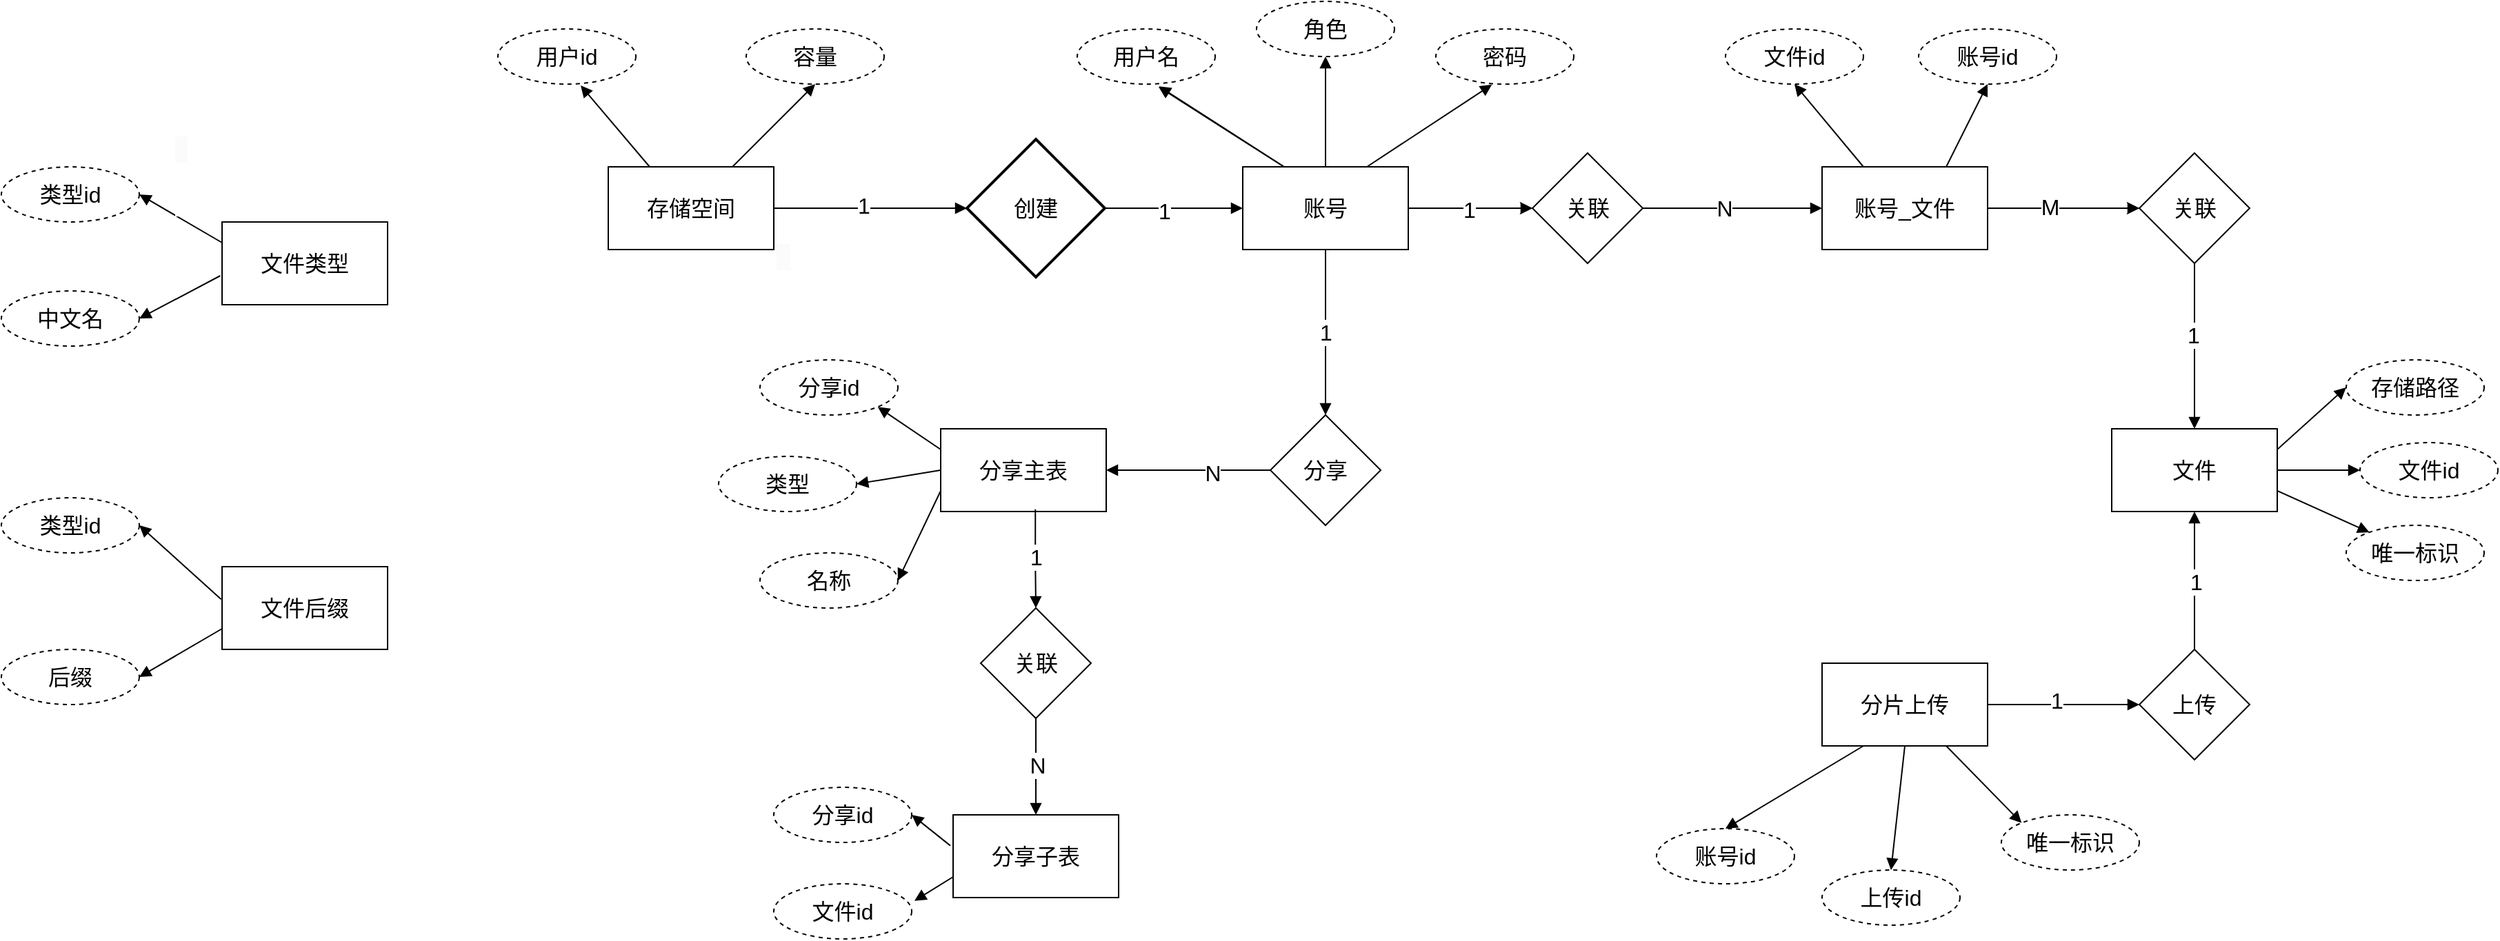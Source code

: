 <mxfile version="26.1.3">
  <diagram name="第 1 页" id="PduAg0AREe6uGQokyNW8">
    <mxGraphModel dx="1889" dy="630" grid="1" gridSize="10" guides="1" tooltips="1" connect="1" arrows="1" fold="1" page="1" pageScale="1" pageWidth="827" pageHeight="1169" math="0" shadow="0">
      <root>
        <mxCell id="0" />
        <mxCell id="1" parent="0" />
        <mxCell id="JB8tI0yH94NH3VG3KQCO-1" value="文件类型" style="rounded=0;whiteSpace=wrap;html=1;fontSize=16;" parent="1" vertex="1">
          <mxGeometry x="140" y="290" width="120" height="60" as="geometry" />
        </mxCell>
        <mxCell id="JB8tI0yH94NH3VG3KQCO-2" value="类型id" style="ellipse;whiteSpace=wrap;html=1;align=center;dashed=1;fontSize=16;" parent="1" vertex="1">
          <mxGeometry x="-20" y="250" width="100" height="40" as="geometry" />
        </mxCell>
        <mxCell id="JB8tI0yH94NH3VG3KQCO-3" value="中文名" style="ellipse;whiteSpace=wrap;html=1;align=center;dashed=1;fontSize=16;" parent="1" vertex="1">
          <mxGeometry x="-20" y="340" width="100" height="40" as="geometry" />
        </mxCell>
        <mxCell id="JB8tI0yH94NH3VG3KQCO-6" value="&#xa;&lt;span style=&quot;color: rgba(0, 0, 0, 0); font-family: monospace; font-style: normal; font-variant-ligatures: normal; font-variant-caps: normal; font-weight: 400; letter-spacing: normal; orphans: 2; text-align: start; text-indent: 0px; text-transform: none; widows: 2; word-spacing: 0px; -webkit-text-stroke-width: 0px; white-space: nowrap; background-color: rgb(251, 251, 251); text-decoration-thickness: initial; text-decoration-style: initial; text-decoration-color: initial; float: none; display: inline !important;&quot;&gt;&amp;nbsp;&lt;/span&gt;&#xa;&#xa;" style="html=1;verticalAlign=bottom;endArrow=block;curved=0;rounded=0;entryX=1;entryY=0.5;entryDx=0;entryDy=0;exitX=0;exitY=0.25;exitDx=0;exitDy=0;fontSize=16;" parent="1" source="JB8tI0yH94NH3VG3KQCO-1" target="JB8tI0yH94NH3VG3KQCO-2" edge="1">
          <mxGeometry width="80" relative="1" as="geometry">
            <mxPoint x="130" y="260" as="sourcePoint" />
            <mxPoint x="210" y="260" as="targetPoint" />
          </mxGeometry>
        </mxCell>
        <mxCell id="JB8tI0yH94NH3VG3KQCO-7" value="" style="html=1;verticalAlign=bottom;endArrow=block;curved=0;rounded=0;exitX=-0.011;exitY=0.65;exitDx=0;exitDy=0;exitPerimeter=0;entryX=1;entryY=0.5;entryDx=0;entryDy=0;fontSize=16;" parent="1" source="JB8tI0yH94NH3VG3KQCO-1" target="JB8tI0yH94NH3VG3KQCO-3" edge="1">
          <mxGeometry width="80" relative="1" as="geometry">
            <mxPoint x="110" y="400" as="sourcePoint" />
            <mxPoint x="190" y="400" as="targetPoint" />
          </mxGeometry>
        </mxCell>
        <mxCell id="JB8tI0yH94NH3VG3KQCO-9" value="文件后缀" style="rounded=0;whiteSpace=wrap;html=1;fontSize=16;" parent="1" vertex="1">
          <mxGeometry x="140" y="540" width="120" height="60" as="geometry" />
        </mxCell>
        <mxCell id="JB8tI0yH94NH3VG3KQCO-10" value="类型id" style="ellipse;whiteSpace=wrap;html=1;align=center;dashed=1;fontSize=16;" parent="1" vertex="1">
          <mxGeometry x="-20" y="490" width="100" height="40" as="geometry" />
        </mxCell>
        <mxCell id="JB8tI0yH94NH3VG3KQCO-11" value="后缀" style="ellipse;whiteSpace=wrap;html=1;align=center;dashed=1;fontSize=16;" parent="1" vertex="1">
          <mxGeometry x="-20" y="600" width="100" height="40" as="geometry" />
        </mxCell>
        <mxCell id="JB8tI0yH94NH3VG3KQCO-12" value="" style="html=1;verticalAlign=bottom;endArrow=block;curved=0;rounded=0;entryX=1;entryY=0.5;entryDx=0;entryDy=0;exitX=-0.006;exitY=0.394;exitDx=0;exitDy=0;exitPerimeter=0;fontSize=16;" parent="1" source="JB8tI0yH94NH3VG3KQCO-9" target="JB8tI0yH94NH3VG3KQCO-10" edge="1">
          <mxGeometry width="80" relative="1" as="geometry">
            <mxPoint x="140" y="500" as="sourcePoint" />
            <mxPoint x="220" y="500" as="targetPoint" />
          </mxGeometry>
        </mxCell>
        <mxCell id="JB8tI0yH94NH3VG3KQCO-13" value="" style="html=1;verticalAlign=bottom;endArrow=block;curved=0;rounded=0;entryX=1;entryY=0.5;entryDx=0;entryDy=0;exitX=0;exitY=0.75;exitDx=0;exitDy=0;fontSize=16;" parent="1" source="JB8tI0yH94NH3VG3KQCO-9" target="JB8tI0yH94NH3VG3KQCO-11" edge="1">
          <mxGeometry x="0.008" width="80" relative="1" as="geometry">
            <mxPoint x="120" y="640" as="sourcePoint" />
            <mxPoint x="200" y="640" as="targetPoint" />
            <mxPoint as="offset" />
          </mxGeometry>
        </mxCell>
        <mxCell id="JB8tI0yH94NH3VG3KQCO-14" value="存储空间" style="rounded=0;whiteSpace=wrap;html=1;fontSize=16;" parent="1" vertex="1">
          <mxGeometry x="420" y="250" width="120" height="60" as="geometry" />
        </mxCell>
        <mxCell id="JB8tI0yH94NH3VG3KQCO-15" value="用户id" style="ellipse;whiteSpace=wrap;html=1;align=center;dashed=1;fontSize=16;" parent="1" vertex="1">
          <mxGeometry x="340" y="150" width="100" height="40" as="geometry" />
        </mxCell>
        <mxCell id="JB8tI0yH94NH3VG3KQCO-16" value="容量" style="ellipse;whiteSpace=wrap;html=1;align=center;dashed=1;fontSize=16;" parent="1" vertex="1">
          <mxGeometry x="520" y="150" width="100" height="40" as="geometry" />
        </mxCell>
        <mxCell id="JB8tI0yH94NH3VG3KQCO-17" value="" style="html=1;verticalAlign=bottom;endArrow=block;curved=0;rounded=0;entryX=0.6;entryY=1.025;entryDx=0;entryDy=0;entryPerimeter=0;exitX=0.25;exitY=0;exitDx=0;exitDy=0;fontSize=16;" parent="1" source="JB8tI0yH94NH3VG3KQCO-14" target="JB8tI0yH94NH3VG3KQCO-15" edge="1">
          <mxGeometry x="0.009" width="80" relative="1" as="geometry">
            <mxPoint x="330" y="240" as="sourcePoint" />
            <mxPoint x="410" y="240" as="targetPoint" />
            <mxPoint as="offset" />
          </mxGeometry>
        </mxCell>
        <mxCell id="JB8tI0yH94NH3VG3KQCO-18" value="" style="html=1;verticalAlign=bottom;endArrow=block;curved=0;rounded=0;entryX=0.5;entryY=1;entryDx=0;entryDy=0;exitX=0.75;exitY=0;exitDx=0;exitDy=0;fontSize=16;" parent="1" source="JB8tI0yH94NH3VG3KQCO-14" target="JB8tI0yH94NH3VG3KQCO-16" edge="1">
          <mxGeometry width="80" relative="1" as="geometry">
            <mxPoint x="520" y="220" as="sourcePoint" />
            <mxPoint x="600" y="220" as="targetPoint" />
          </mxGeometry>
        </mxCell>
        <mxCell id="JB8tI0yH94NH3VG3KQCO-19" value="创建" style="strokeWidth=2;html=1;shape=mxgraph.flowchart.decision;whiteSpace=wrap;fontSize=16;" parent="1" vertex="1">
          <mxGeometry x="680" y="230" width="100" height="100" as="geometry" />
        </mxCell>
        <mxCell id="JB8tI0yH94NH3VG3KQCO-20" value="&#xa;&lt;span style=&quot;color: rgba(0, 0, 0, 0); font-family: monospace; font-style: normal; font-variant-ligatures: normal; font-variant-caps: normal; font-weight: 400; letter-spacing: normal; orphans: 2; text-align: start; text-indent: 0px; text-transform: none; widows: 2; word-spacing: 0px; -webkit-text-stroke-width: 0px; white-space: nowrap; background-color: rgb(251, 251, 251); text-decoration-thickness: initial; text-decoration-style: initial; text-decoration-color: initial; float: none; display: inline !important;&quot;&gt;&amp;nbsp;&lt;/span&gt;&#xa;&#xa;" style="endArrow=block;endFill=1;html=1;edgeStyle=orthogonalEdgeStyle;align=left;verticalAlign=top;rounded=0;exitX=1;exitY=0.5;exitDx=0;exitDy=0;fontSize=16;" parent="1" source="JB8tI0yH94NH3VG3KQCO-14" target="JB8tI0yH94NH3VG3KQCO-19" edge="1">
          <mxGeometry x="-1" relative="1" as="geometry">
            <mxPoint x="560" y="240" as="sourcePoint" />
            <mxPoint x="720" y="240" as="targetPoint" />
          </mxGeometry>
        </mxCell>
        <mxCell id="JB8tI0yH94NH3VG3KQCO-43" value="1" style="edgeLabel;html=1;align=center;verticalAlign=middle;resizable=0;points=[];fontSize=16;" parent="JB8tI0yH94NH3VG3KQCO-20" vertex="1" connectable="0">
          <mxGeometry x="-0.071" y="2" relative="1" as="geometry">
            <mxPoint as="offset" />
          </mxGeometry>
        </mxCell>
        <mxCell id="JB8tI0yH94NH3VG3KQCO-41" value="" style="edgeStyle=orthogonalEdgeStyle;rounded=0;orthogonalLoop=1;jettySize=auto;html=1;fontSize=16;" parent="1" source="JB8tI0yH94NH3VG3KQCO-22" target="JB8tI0yH94NH3VG3KQCO-28" edge="1">
          <mxGeometry relative="1" as="geometry" />
        </mxCell>
        <mxCell id="JB8tI0yH94NH3VG3KQCO-22" value="账号" style="rounded=0;whiteSpace=wrap;html=1;fontSize=16;" parent="1" vertex="1">
          <mxGeometry x="880" y="250" width="120" height="60" as="geometry" />
        </mxCell>
        <mxCell id="JB8tI0yH94NH3VG3KQCO-26" value="" style="endArrow=block;endFill=1;html=1;edgeStyle=orthogonalEdgeStyle;align=left;verticalAlign=top;rounded=0;exitX=1;exitY=0.5;exitDx=0;exitDy=0;exitPerimeter=0;fontSize=16;" parent="1" source="JB8tI0yH94NH3VG3KQCO-19" target="JB8tI0yH94NH3VG3KQCO-22" edge="1">
          <mxGeometry x="-1" relative="1" as="geometry">
            <mxPoint x="760" y="380" as="sourcePoint" />
            <mxPoint x="890" y="280" as="targetPoint" />
            <Array as="points" />
          </mxGeometry>
        </mxCell>
        <mxCell id="JB8tI0yH94NH3VG3KQCO-45" value="1" style="edgeLabel;html=1;align=center;verticalAlign=middle;resizable=0;points=[];fontSize=16;" parent="JB8tI0yH94NH3VG3KQCO-26" vertex="1" connectable="0">
          <mxGeometry x="-0.14" y="-2" relative="1" as="geometry">
            <mxPoint as="offset" />
          </mxGeometry>
        </mxCell>
        <mxCell id="JB8tI0yH94NH3VG3KQCO-28" value="关联" style="rhombus;whiteSpace=wrap;html=1;fontSize=16;" parent="1" vertex="1">
          <mxGeometry x="1090" y="240" width="80" height="80" as="geometry" />
        </mxCell>
        <mxCell id="JB8tI0yH94NH3VG3KQCO-30" value="" style="endArrow=block;endFill=1;html=1;edgeStyle=orthogonalEdgeStyle;align=left;verticalAlign=top;rounded=0;exitX=1;exitY=0.5;exitDx=0;exitDy=0;fontSize=16;" parent="1" source="JB8tI0yH94NH3VG3KQCO-22" target="JB8tI0yH94NH3VG3KQCO-28" edge="1">
          <mxGeometry x="-1" relative="1" as="geometry">
            <mxPoint x="1060" y="450" as="sourcePoint" />
            <mxPoint x="1220" y="450" as="targetPoint" />
          </mxGeometry>
        </mxCell>
        <mxCell id="JB8tI0yH94NH3VG3KQCO-46" value="1" style="edgeLabel;html=1;align=center;verticalAlign=middle;resizable=0;points=[];fontSize=16;" parent="JB8tI0yH94NH3VG3KQCO-30" vertex="1" connectable="0">
          <mxGeometry x="-0.022" y="-1" relative="1" as="geometry">
            <mxPoint as="offset" />
          </mxGeometry>
        </mxCell>
        <mxCell id="JB8tI0yH94NH3VG3KQCO-32" value="" style="endArrow=block;endFill=1;html=1;edgeStyle=orthogonalEdgeStyle;align=left;verticalAlign=top;rounded=0;entryX=0;entryY=0.5;entryDx=0;entryDy=0;fontSize=16;" parent="1" source="JB8tI0yH94NH3VG3KQCO-28" target="JB8tI0yH94NH3VG3KQCO-34" edge="1">
          <mxGeometry x="-1" relative="1" as="geometry">
            <mxPoint x="1260" y="280" as="sourcePoint" />
            <mxPoint x="1290" y="280" as="targetPoint" />
            <mxPoint as="offset" />
          </mxGeometry>
        </mxCell>
        <mxCell id="JB8tI0yH94NH3VG3KQCO-47" value="N" style="edgeLabel;html=1;align=center;verticalAlign=middle;resizable=0;points=[];fontSize=16;" parent="JB8tI0yH94NH3VG3KQCO-32" vertex="1" connectable="0">
          <mxGeometry x="-0.103" relative="1" as="geometry">
            <mxPoint as="offset" />
          </mxGeometry>
        </mxCell>
        <mxCell id="JB8tI0yH94NH3VG3KQCO-42" value="" style="edgeStyle=orthogonalEdgeStyle;rounded=0;orthogonalLoop=1;jettySize=auto;html=1;fontSize=16;" parent="1" source="JB8tI0yH94NH3VG3KQCO-34" target="JB8tI0yH94NH3VG3KQCO-35" edge="1">
          <mxGeometry relative="1" as="geometry" />
        </mxCell>
        <mxCell id="JB8tI0yH94NH3VG3KQCO-34" value="账号_文件" style="rounded=0;whiteSpace=wrap;html=1;fontSize=16;" parent="1" vertex="1">
          <mxGeometry x="1300" y="250" width="120" height="60" as="geometry" />
        </mxCell>
        <mxCell id="JB8tI0yH94NH3VG3KQCO-35" value="关联" style="rhombus;whiteSpace=wrap;html=1;fontSize=16;" parent="1" vertex="1">
          <mxGeometry x="1530" y="240" width="80" height="80" as="geometry" />
        </mxCell>
        <mxCell id="JB8tI0yH94NH3VG3KQCO-36" value="" style="endArrow=block;endFill=1;html=1;edgeStyle=orthogonalEdgeStyle;align=left;verticalAlign=top;rounded=0;exitX=1;exitY=0.5;exitDx=0;exitDy=0;fontSize=16;" parent="1" source="JB8tI0yH94NH3VG3KQCO-34" target="JB8tI0yH94NH3VG3KQCO-35" edge="1">
          <mxGeometry x="-1" relative="1" as="geometry">
            <mxPoint x="1390" y="450" as="sourcePoint" />
            <mxPoint x="1550" y="450" as="targetPoint" />
            <mxPoint as="offset" />
          </mxGeometry>
        </mxCell>
        <mxCell id="JB8tI0yH94NH3VG3KQCO-48" value="M" style="edgeLabel;html=1;align=center;verticalAlign=middle;resizable=0;points=[];fontSize=16;" parent="JB8tI0yH94NH3VG3KQCO-36" vertex="1" connectable="0">
          <mxGeometry x="-0.194" y="1" relative="1" as="geometry">
            <mxPoint as="offset" />
          </mxGeometry>
        </mxCell>
        <mxCell id="JB8tI0yH94NH3VG3KQCO-38" value="文件" style="rounded=0;whiteSpace=wrap;html=1;fontSize=16;" parent="1" vertex="1">
          <mxGeometry x="1510" y="440" width="120" height="60" as="geometry" />
        </mxCell>
        <mxCell id="JB8tI0yH94NH3VG3KQCO-39" value="" style="endArrow=block;endFill=1;html=1;edgeStyle=orthogonalEdgeStyle;align=left;verticalAlign=top;rounded=0;entryX=0.5;entryY=0;entryDx=0;entryDy=0;fontSize=16;" parent="1" source="JB8tI0yH94NH3VG3KQCO-35" target="JB8tI0yH94NH3VG3KQCO-38" edge="1">
          <mxGeometry x="-1" relative="1" as="geometry">
            <mxPoint x="1340" y="390" as="sourcePoint" />
            <mxPoint x="1500" y="390" as="targetPoint" />
          </mxGeometry>
        </mxCell>
        <mxCell id="JB8tI0yH94NH3VG3KQCO-49" value="1" style="edgeLabel;html=1;align=center;verticalAlign=middle;resizable=0;points=[];fontSize=16;" parent="JB8tI0yH94NH3VG3KQCO-39" vertex="1" connectable="0">
          <mxGeometry x="-0.133" y="-1" relative="1" as="geometry">
            <mxPoint as="offset" />
          </mxGeometry>
        </mxCell>
        <mxCell id="JB8tI0yH94NH3VG3KQCO-50" value="上传" style="rhombus;whiteSpace=wrap;html=1;fontSize=16;" parent="1" vertex="1">
          <mxGeometry x="1530" y="600" width="80" height="80" as="geometry" />
        </mxCell>
        <mxCell id="JB8tI0yH94NH3VG3KQCO-51" value="" style="endArrow=block;endFill=1;html=1;edgeStyle=orthogonalEdgeStyle;align=left;verticalAlign=top;rounded=0;entryX=0.5;entryY=1;entryDx=0;entryDy=0;fontSize=16;" parent="1" source="JB8tI0yH94NH3VG3KQCO-50" target="JB8tI0yH94NH3VG3KQCO-38" edge="1">
          <mxGeometry x="-1" relative="1" as="geometry">
            <mxPoint x="1420" y="550" as="sourcePoint" />
            <mxPoint x="1580" y="550" as="targetPoint" />
          </mxGeometry>
        </mxCell>
        <mxCell id="JB8tI0yH94NH3VG3KQCO-53" value="1" style="edgeLabel;html=1;align=center;verticalAlign=middle;resizable=0;points=[];fontSize=16;" parent="JB8tI0yH94NH3VG3KQCO-51" vertex="1" connectable="0">
          <mxGeometry x="-0.02" y="-1" relative="1" as="geometry">
            <mxPoint as="offset" />
          </mxGeometry>
        </mxCell>
        <mxCell id="JB8tI0yH94NH3VG3KQCO-54" value="分片上传" style="rounded=0;whiteSpace=wrap;html=1;fontSize=16;" parent="1" vertex="1">
          <mxGeometry x="1300" y="610" width="120" height="60" as="geometry" />
        </mxCell>
        <mxCell id="JB8tI0yH94NH3VG3KQCO-55" value="" style="endArrow=block;endFill=1;html=1;edgeStyle=orthogonalEdgeStyle;align=left;verticalAlign=top;rounded=0;exitX=1;exitY=0.5;exitDx=0;exitDy=0;entryX=0;entryY=0.5;entryDx=0;entryDy=0;fontSize=16;" parent="1" source="JB8tI0yH94NH3VG3KQCO-54" target="JB8tI0yH94NH3VG3KQCO-50" edge="1">
          <mxGeometry x="-1" relative="1" as="geometry">
            <mxPoint x="1440" y="640" as="sourcePoint" />
            <mxPoint x="1600" y="640" as="targetPoint" />
          </mxGeometry>
        </mxCell>
        <mxCell id="JB8tI0yH94NH3VG3KQCO-57" value="1" style="edgeLabel;html=1;align=center;verticalAlign=middle;resizable=0;points=[];fontSize=16;" parent="JB8tI0yH94NH3VG3KQCO-55" vertex="1" connectable="0">
          <mxGeometry x="-0.103" y="3" relative="1" as="geometry">
            <mxPoint as="offset" />
          </mxGeometry>
        </mxCell>
        <mxCell id="JB8tI0yH94NH3VG3KQCO-58" value="分享" style="rhombus;whiteSpace=wrap;html=1;fontSize=16;" parent="1" vertex="1">
          <mxGeometry x="900" y="430" width="80" height="80" as="geometry" />
        </mxCell>
        <mxCell id="JB8tI0yH94NH3VG3KQCO-59" value="" style="endArrow=block;endFill=1;html=1;edgeStyle=orthogonalEdgeStyle;align=left;verticalAlign=top;rounded=0;exitX=0.5;exitY=1;exitDx=0;exitDy=0;fontSize=16;" parent="1" source="JB8tI0yH94NH3VG3KQCO-22" target="JB8tI0yH94NH3VG3KQCO-58" edge="1">
          <mxGeometry x="-1" relative="1" as="geometry">
            <mxPoint x="740" y="410" as="sourcePoint" />
            <mxPoint x="900" y="410" as="targetPoint" />
            <Array as="points">
              <mxPoint x="940" y="370" />
              <mxPoint x="940" y="370" />
            </Array>
          </mxGeometry>
        </mxCell>
        <mxCell id="JB8tI0yH94NH3VG3KQCO-61" value="1" style="edgeLabel;html=1;align=center;verticalAlign=middle;resizable=0;points=[];fontSize=16;" parent="JB8tI0yH94NH3VG3KQCO-59" vertex="1" connectable="0">
          <mxGeometry y="6" relative="1" as="geometry">
            <mxPoint x="-6" as="offset" />
          </mxGeometry>
        </mxCell>
        <mxCell id="JB8tI0yH94NH3VG3KQCO-62" value="分享主表" style="rounded=0;whiteSpace=wrap;html=1;fontSize=16;" parent="1" vertex="1">
          <mxGeometry x="661" y="440" width="120" height="60" as="geometry" />
        </mxCell>
        <mxCell id="JB8tI0yH94NH3VG3KQCO-63" value="" style="endArrow=block;endFill=1;html=1;edgeStyle=orthogonalEdgeStyle;align=left;verticalAlign=top;rounded=0;entryX=1;entryY=0.5;entryDx=0;entryDy=0;fontSize=16;" parent="1" source="JB8tI0yH94NH3VG3KQCO-58" target="JB8tI0yH94NH3VG3KQCO-62" edge="1">
          <mxGeometry x="-1" relative="1" as="geometry">
            <mxPoint x="740" y="600" as="sourcePoint" />
            <mxPoint x="900" y="600" as="targetPoint" />
          </mxGeometry>
        </mxCell>
        <mxCell id="JB8tI0yH94NH3VG3KQCO-65" value="N" style="edgeLabel;html=1;align=center;verticalAlign=middle;resizable=0;points=[];fontSize=16;" parent="JB8tI0yH94NH3VG3KQCO-63" vertex="1" connectable="0">
          <mxGeometry x="-0.291" y="2" relative="1" as="geometry">
            <mxPoint as="offset" />
          </mxGeometry>
        </mxCell>
        <mxCell id="JB8tI0yH94NH3VG3KQCO-66" value="分享子表" style="rounded=0;whiteSpace=wrap;html=1;fontSize=16;" parent="1" vertex="1">
          <mxGeometry x="670" y="720" width="120" height="60" as="geometry" />
        </mxCell>
        <mxCell id="JB8tI0yH94NH3VG3KQCO-67" value="关联" style="rhombus;whiteSpace=wrap;html=1;fontSize=16;" parent="1" vertex="1">
          <mxGeometry x="690" y="570" width="80" height="80" as="geometry" />
        </mxCell>
        <mxCell id="JB8tI0yH94NH3VG3KQCO-68" value="" style="endArrow=block;endFill=1;html=1;edgeStyle=orthogonalEdgeStyle;align=left;verticalAlign=top;rounded=0;exitX=0.572;exitY=0.972;exitDx=0;exitDy=0;exitPerimeter=0;entryX=0.5;entryY=0;entryDx=0;entryDy=0;fontSize=16;" parent="1" source="JB8tI0yH94NH3VG3KQCO-62" target="JB8tI0yH94NH3VG3KQCO-67" edge="1">
          <mxGeometry x="-1" relative="1" as="geometry">
            <mxPoint x="540" y="550" as="sourcePoint" />
            <mxPoint x="700" y="550" as="targetPoint" />
          </mxGeometry>
        </mxCell>
        <mxCell id="JB8tI0yH94NH3VG3KQCO-70" value="1" style="edgeLabel;html=1;align=center;verticalAlign=middle;resizable=0;points=[];fontSize=16;" parent="JB8tI0yH94NH3VG3KQCO-68" vertex="1" connectable="0">
          <mxGeometry x="-0.038" relative="1" as="geometry">
            <mxPoint as="offset" />
          </mxGeometry>
        </mxCell>
        <mxCell id="JB8tI0yH94NH3VG3KQCO-71" value="" style="endArrow=block;endFill=1;html=1;edgeStyle=orthogonalEdgeStyle;align=left;verticalAlign=top;rounded=0;exitX=0.5;exitY=1;exitDx=0;exitDy=0;entryX=0.5;entryY=0;entryDx=0;entryDy=0;fontSize=16;" parent="1" source="JB8tI0yH94NH3VG3KQCO-67" target="JB8tI0yH94NH3VG3KQCO-66" edge="1">
          <mxGeometry x="-1" relative="1" as="geometry">
            <mxPoint x="840" y="670" as="sourcePoint" />
            <mxPoint x="1000" y="670" as="targetPoint" />
            <mxPoint as="offset" />
          </mxGeometry>
        </mxCell>
        <mxCell id="JB8tI0yH94NH3VG3KQCO-74" value="N" style="edgeLabel;html=1;align=center;verticalAlign=middle;resizable=0;points=[];fontSize=16;" parent="JB8tI0yH94NH3VG3KQCO-71" vertex="1" connectable="0">
          <mxGeometry x="-0.029" y="1" relative="1" as="geometry">
            <mxPoint as="offset" />
          </mxGeometry>
        </mxCell>
        <mxCell id="JB8tI0yH94NH3VG3KQCO-75" value="用户名" style="ellipse;whiteSpace=wrap;html=1;align=center;dashed=1;fontSize=16;" parent="1" vertex="1">
          <mxGeometry x="760" y="150" width="100" height="40" as="geometry" />
        </mxCell>
        <mxCell id="JB8tI0yH94NH3VG3KQCO-76" value="角色" style="ellipse;whiteSpace=wrap;html=1;align=center;dashed=1;fontSize=16;" parent="1" vertex="1">
          <mxGeometry x="890" y="130" width="100" height="40" as="geometry" />
        </mxCell>
        <mxCell id="JB8tI0yH94NH3VG3KQCO-77" value="密码" style="ellipse;whiteSpace=wrap;html=1;align=center;dashed=1;fontSize=16;" parent="1" vertex="1">
          <mxGeometry x="1020" y="150" width="100" height="40" as="geometry" />
        </mxCell>
        <mxCell id="JB8tI0yH94NH3VG3KQCO-78" value="" style="html=1;verticalAlign=bottom;endArrow=block;curved=0;rounded=0;entryX=0.593;entryY=1.042;entryDx=0;entryDy=0;entryPerimeter=0;exitX=0.25;exitY=0;exitDx=0;exitDy=0;fontSize=16;" parent="1" source="JB8tI0yH94NH3VG3KQCO-22" target="JB8tI0yH94NH3VG3KQCO-75" edge="1">
          <mxGeometry width="80" relative="1" as="geometry">
            <mxPoint x="850" y="220" as="sourcePoint" />
            <mxPoint x="930" y="220" as="targetPoint" />
          </mxGeometry>
        </mxCell>
        <mxCell id="JB8tI0yH94NH3VG3KQCO-79" value="" style="html=1;verticalAlign=bottom;endArrow=block;curved=0;rounded=0;entryX=0.593;entryY=1.042;entryDx=0;entryDy=0;entryPerimeter=0;exitX=0.25;exitY=0;exitDx=0;exitDy=0;fontSize=16;" parent="1" edge="1">
          <mxGeometry width="80" relative="1" as="geometry">
            <mxPoint x="910" y="250" as="sourcePoint" />
            <mxPoint x="819" y="192" as="targetPoint" />
          </mxGeometry>
        </mxCell>
        <mxCell id="JB8tI0yH94NH3VG3KQCO-80" value="" style="html=1;verticalAlign=bottom;endArrow=block;curved=0;rounded=0;entryX=0.5;entryY=1;entryDx=0;entryDy=0;exitX=0.5;exitY=0;exitDx=0;exitDy=0;fontSize=16;" parent="1" source="JB8tI0yH94NH3VG3KQCO-22" target="JB8tI0yH94NH3VG3KQCO-76" edge="1">
          <mxGeometry width="80" relative="1" as="geometry">
            <mxPoint x="940" y="210" as="sourcePoint" />
            <mxPoint x="849" y="152" as="targetPoint" />
          </mxGeometry>
        </mxCell>
        <mxCell id="JB8tI0yH94NH3VG3KQCO-81" value="" style="html=1;verticalAlign=bottom;endArrow=block;curved=0;rounded=0;entryX=0.407;entryY=1.008;entryDx=0;entryDy=0;exitX=0.75;exitY=0;exitDx=0;exitDy=0;entryPerimeter=0;fontSize=16;" parent="1" source="JB8tI0yH94NH3VG3KQCO-22" target="JB8tI0yH94NH3VG3KQCO-77" edge="1">
          <mxGeometry width="80" relative="1" as="geometry">
            <mxPoint x="980" y="230" as="sourcePoint" />
            <mxPoint x="1020" y="120" as="targetPoint" />
          </mxGeometry>
        </mxCell>
        <mxCell id="1YwyQfuB1uYmzjiXLS0m-1" value="文件id" style="ellipse;whiteSpace=wrap;html=1;align=center;dashed=1;fontSize=16;" vertex="1" parent="1">
          <mxGeometry x="1230" y="150" width="100" height="40" as="geometry" />
        </mxCell>
        <mxCell id="1YwyQfuB1uYmzjiXLS0m-2" value="账号id" style="ellipse;whiteSpace=wrap;html=1;align=center;dashed=1;fontSize=16;" vertex="1" parent="1">
          <mxGeometry x="1370" y="150" width="100" height="40" as="geometry" />
        </mxCell>
        <mxCell id="1YwyQfuB1uYmzjiXLS0m-3" value="存储路径" style="ellipse;whiteSpace=wrap;html=1;align=center;dashed=1;fontSize=16;" vertex="1" parent="1">
          <mxGeometry x="1680" y="390" width="100" height="40" as="geometry" />
        </mxCell>
        <mxCell id="1YwyQfuB1uYmzjiXLS0m-4" value="文件id" style="ellipse;whiteSpace=wrap;html=1;align=center;dashed=1;fontSize=16;" vertex="1" parent="1">
          <mxGeometry x="1690" y="450" width="100" height="40" as="geometry" />
        </mxCell>
        <mxCell id="1YwyQfuB1uYmzjiXLS0m-5" value="唯一标识" style="ellipse;whiteSpace=wrap;html=1;align=center;dashed=1;fontSize=16;" vertex="1" parent="1">
          <mxGeometry x="1680" y="510" width="100" height="40" as="geometry" />
        </mxCell>
        <mxCell id="1YwyQfuB1uYmzjiXLS0m-6" value="账号id" style="ellipse;whiteSpace=wrap;html=1;align=center;dashed=1;fontSize=16;" vertex="1" parent="1">
          <mxGeometry x="1180" y="730" width="100" height="40" as="geometry" />
        </mxCell>
        <mxCell id="1YwyQfuB1uYmzjiXLS0m-7" value="上传id" style="ellipse;whiteSpace=wrap;html=1;align=center;dashed=1;fontSize=16;" vertex="1" parent="1">
          <mxGeometry x="1300" y="760" width="100" height="40" as="geometry" />
        </mxCell>
        <mxCell id="1YwyQfuB1uYmzjiXLS0m-8" value="唯一标识" style="ellipse;whiteSpace=wrap;html=1;align=center;dashed=1;fontSize=16;" vertex="1" parent="1">
          <mxGeometry x="1430" y="720" width="100" height="40" as="geometry" />
        </mxCell>
        <mxCell id="1YwyQfuB1uYmzjiXLS0m-9" value="分享id" style="ellipse;whiteSpace=wrap;html=1;align=center;dashed=1;fontSize=16;" vertex="1" parent="1">
          <mxGeometry x="540" y="700" width="100" height="40" as="geometry" />
        </mxCell>
        <mxCell id="1YwyQfuB1uYmzjiXLS0m-10" value="文件id" style="ellipse;whiteSpace=wrap;html=1;align=center;dashed=1;fontSize=16;" vertex="1" parent="1">
          <mxGeometry x="540" y="770" width="100" height="40" as="geometry" />
        </mxCell>
        <mxCell id="1YwyQfuB1uYmzjiXLS0m-11" value="分享id" style="ellipse;whiteSpace=wrap;html=1;align=center;dashed=1;fontSize=16;" vertex="1" parent="1">
          <mxGeometry x="530" y="390" width="100" height="40" as="geometry" />
        </mxCell>
        <mxCell id="1YwyQfuB1uYmzjiXLS0m-12" value="类型" style="ellipse;whiteSpace=wrap;html=1;align=center;dashed=1;fontSize=16;" vertex="1" parent="1">
          <mxGeometry x="500" y="460" width="100" height="40" as="geometry" />
        </mxCell>
        <mxCell id="1YwyQfuB1uYmzjiXLS0m-13" value="名称" style="ellipse;whiteSpace=wrap;html=1;align=center;dashed=1;fontSize=16;" vertex="1" parent="1">
          <mxGeometry x="530" y="530" width="100" height="40" as="geometry" />
        </mxCell>
        <mxCell id="1YwyQfuB1uYmzjiXLS0m-14" value="" style="html=1;verticalAlign=bottom;endArrow=block;curved=0;rounded=0;entryX=0.5;entryY=1;entryDx=0;entryDy=0;exitX=0.25;exitY=0;exitDx=0;exitDy=0;fontSize=16;" edge="1" parent="1" source="JB8tI0yH94NH3VG3KQCO-34" target="1YwyQfuB1uYmzjiXLS0m-1">
          <mxGeometry width="80" relative="1" as="geometry">
            <mxPoint x="1360" y="250" as="sourcePoint" />
            <mxPoint x="1150" y="200" as="targetPoint" />
          </mxGeometry>
        </mxCell>
        <mxCell id="1YwyQfuB1uYmzjiXLS0m-17" value="" style="html=1;verticalAlign=bottom;endArrow=block;curved=0;rounded=0;entryX=0.5;entryY=1;entryDx=0;entryDy=0;exitX=0.75;exitY=0;exitDx=0;exitDy=0;fontSize=16;" edge="1" parent="1" source="JB8tI0yH94NH3VG3KQCO-34" target="1YwyQfuB1uYmzjiXLS0m-2">
          <mxGeometry width="80" relative="1" as="geometry">
            <mxPoint x="1340" y="260" as="sourcePoint" />
            <mxPoint x="1290" y="200" as="targetPoint" />
          </mxGeometry>
        </mxCell>
        <mxCell id="1YwyQfuB1uYmzjiXLS0m-18" value="" style="html=1;verticalAlign=bottom;endArrow=block;curved=0;rounded=0;entryX=0;entryY=0.5;entryDx=0;entryDy=0;exitX=1;exitY=0.25;exitDx=0;exitDy=0;fontSize=16;" edge="1" parent="1" source="JB8tI0yH94NH3VG3KQCO-38" target="1YwyQfuB1uYmzjiXLS0m-3">
          <mxGeometry width="80" relative="1" as="geometry">
            <mxPoint x="1740" y="340" as="sourcePoint" />
            <mxPoint x="1690" y="280" as="targetPoint" />
          </mxGeometry>
        </mxCell>
        <mxCell id="1YwyQfuB1uYmzjiXLS0m-19" value="" style="html=1;verticalAlign=bottom;endArrow=block;curved=0;rounded=0;entryX=0;entryY=0.5;entryDx=0;entryDy=0;exitX=1;exitY=0.5;exitDx=0;exitDy=0;fontSize=16;" edge="1" parent="1" source="JB8tI0yH94NH3VG3KQCO-38" target="1YwyQfuB1uYmzjiXLS0m-4">
          <mxGeometry width="80" relative="1" as="geometry">
            <mxPoint x="1640" y="465" as="sourcePoint" />
            <mxPoint x="1690" y="420" as="targetPoint" />
          </mxGeometry>
        </mxCell>
        <mxCell id="1YwyQfuB1uYmzjiXLS0m-20" value="" style="html=1;verticalAlign=bottom;endArrow=block;curved=0;rounded=0;exitX=1;exitY=0.75;exitDx=0;exitDy=0;fontSize=16;" edge="1" parent="1" source="JB8tI0yH94NH3VG3KQCO-38" target="1YwyQfuB1uYmzjiXLS0m-5">
          <mxGeometry width="80" relative="1" as="geometry">
            <mxPoint x="1640" y="480" as="sourcePoint" />
            <mxPoint x="1700" y="480" as="targetPoint" />
          </mxGeometry>
        </mxCell>
        <mxCell id="1YwyQfuB1uYmzjiXLS0m-21" value="" style="html=1;verticalAlign=bottom;endArrow=block;curved=0;rounded=0;exitX=0.75;exitY=1;exitDx=0;exitDy=0;entryX=0;entryY=0;entryDx=0;entryDy=0;fontSize=16;" edge="1" parent="1" source="JB8tI0yH94NH3VG3KQCO-54" target="1YwyQfuB1uYmzjiXLS0m-8">
          <mxGeometry width="80" relative="1" as="geometry">
            <mxPoint x="1370" y="690" as="sourcePoint" />
            <mxPoint x="1437" y="720" as="targetPoint" />
          </mxGeometry>
        </mxCell>
        <mxCell id="1YwyQfuB1uYmzjiXLS0m-24" value="" style="html=1;verticalAlign=bottom;endArrow=block;curved=0;rounded=0;exitX=0.5;exitY=1;exitDx=0;exitDy=0;entryX=0.5;entryY=0;entryDx=0;entryDy=0;fontSize=16;" edge="1" parent="1" source="JB8tI0yH94NH3VG3KQCO-54" target="1YwyQfuB1uYmzjiXLS0m-7">
          <mxGeometry width="80" relative="1" as="geometry">
            <mxPoint x="1350" y="700" as="sourcePoint" />
            <mxPoint x="1405" y="756" as="targetPoint" />
          </mxGeometry>
        </mxCell>
        <mxCell id="1YwyQfuB1uYmzjiXLS0m-25" value="" style="html=1;verticalAlign=bottom;endArrow=block;curved=0;rounded=0;exitX=0.25;exitY=1;exitDx=0;exitDy=0;entryX=0.5;entryY=0;entryDx=0;entryDy=0;fontSize=16;" edge="1" parent="1" source="JB8tI0yH94NH3VG3KQCO-54" target="1YwyQfuB1uYmzjiXLS0m-6">
          <mxGeometry width="80" relative="1" as="geometry">
            <mxPoint x="1320" y="690" as="sourcePoint" />
            <mxPoint x="1310" y="780" as="targetPoint" />
          </mxGeometry>
        </mxCell>
        <mxCell id="1YwyQfuB1uYmzjiXLS0m-26" value="" style="html=1;verticalAlign=bottom;endArrow=block;curved=0;rounded=0;exitX=-0.017;exitY=0.372;exitDx=0;exitDy=0;entryX=1;entryY=0.5;entryDx=0;entryDy=0;exitPerimeter=0;fontSize=16;" edge="1" parent="1" source="JB8tI0yH94NH3VG3KQCO-66" target="1YwyQfuB1uYmzjiXLS0m-9">
          <mxGeometry width="80" relative="1" as="geometry">
            <mxPoint x="850" y="720" as="sourcePoint" />
            <mxPoint x="840" y="810" as="targetPoint" />
          </mxGeometry>
        </mxCell>
        <mxCell id="1YwyQfuB1uYmzjiXLS0m-27" value="" style="html=1;verticalAlign=bottom;endArrow=block;curved=0;rounded=0;exitX=0;exitY=0.75;exitDx=0;exitDy=0;entryX=1.02;entryY=0.308;entryDx=0;entryDy=0;entryPerimeter=0;fontSize=16;" edge="1" parent="1" source="JB8tI0yH94NH3VG3KQCO-66" target="1YwyQfuB1uYmzjiXLS0m-10">
          <mxGeometry width="80" relative="1" as="geometry">
            <mxPoint x="678" y="752" as="sourcePoint" />
            <mxPoint x="650" y="730" as="targetPoint" />
          </mxGeometry>
        </mxCell>
        <mxCell id="1YwyQfuB1uYmzjiXLS0m-28" value="" style="html=1;verticalAlign=bottom;endArrow=block;curved=0;rounded=0;exitX=0;exitY=0.75;exitDx=0;exitDy=0;entryX=1;entryY=0.5;entryDx=0;entryDy=0;fontSize=16;" edge="1" parent="1" source="JB8tI0yH94NH3VG3KQCO-62" target="1YwyQfuB1uYmzjiXLS0m-13">
          <mxGeometry width="80" relative="1" as="geometry">
            <mxPoint x="678" y="752" as="sourcePoint" />
            <mxPoint x="650" y="730" as="targetPoint" />
          </mxGeometry>
        </mxCell>
        <mxCell id="1YwyQfuB1uYmzjiXLS0m-29" value="" style="html=1;verticalAlign=bottom;endArrow=block;curved=0;rounded=0;exitX=0;exitY=0.5;exitDx=0;exitDy=0;entryX=1;entryY=0.5;entryDx=0;entryDy=0;fontSize=16;" edge="1" parent="1" source="JB8tI0yH94NH3VG3KQCO-62" target="1YwyQfuB1uYmzjiXLS0m-12">
          <mxGeometry width="80" relative="1" as="geometry">
            <mxPoint x="671" y="495" as="sourcePoint" />
            <mxPoint x="640" y="560" as="targetPoint" />
          </mxGeometry>
        </mxCell>
        <mxCell id="1YwyQfuB1uYmzjiXLS0m-30" value="" style="html=1;verticalAlign=bottom;endArrow=block;curved=0;rounded=0;exitX=0;exitY=0.25;exitDx=0;exitDy=0;entryX=1;entryY=1;entryDx=0;entryDy=0;fontSize=16;" edge="1" parent="1" source="JB8tI0yH94NH3VG3KQCO-62" target="1YwyQfuB1uYmzjiXLS0m-11">
          <mxGeometry width="80" relative="1" as="geometry">
            <mxPoint x="671" y="480" as="sourcePoint" />
            <mxPoint x="610" y="490" as="targetPoint" />
          </mxGeometry>
        </mxCell>
      </root>
    </mxGraphModel>
  </diagram>
</mxfile>
